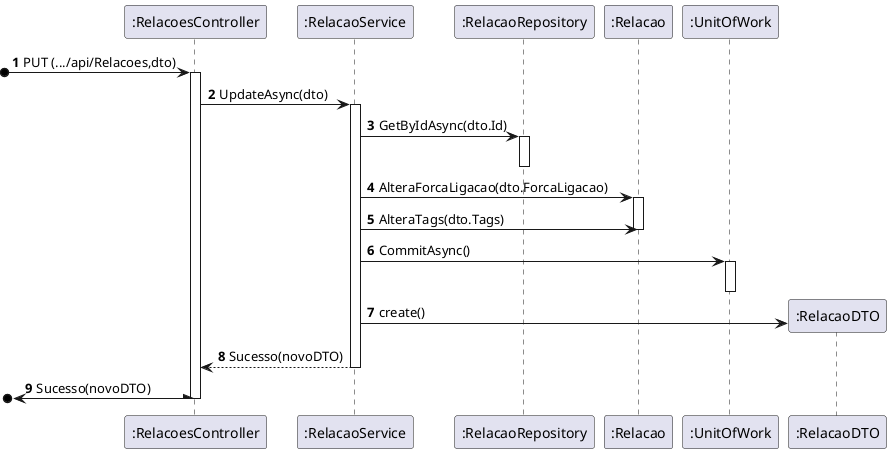 @startuml
autonumber

participant ":RelacoesController" as CTRL
participant ":RelacaoService" as S
participant ":RelacaoRepository" as REPO
participant ":Relacao" as R
participant ":UnitOfWork" as UOW
participant ":RelacaoDTO" as DTO

?o-> CTRL : PUT (.../api/Relacoes,dto)
activate CTRL
    CTRL -> S: UpdateAsync(dto)
    activate S
        S -> REPO: GetByIdAsync(dto.Id)
        activate REPO
        deactivate REPO
        S -> R: AlteraForcaLigacao(dto.ForcaLigacao)
        activate R
        S -> R: AlteraTags(dto.Tags)
        deactivate R
        S-> UOW: CommitAsync()
        activate UOW
        deactivate UOW
        S-> DTO **:  create()
    S-->CTRL : Sucesso(novoDTO)
    deactivate S
    [o<-\ CTRL: Sucesso(novoDTO)
deactivate CTRL
@enduml